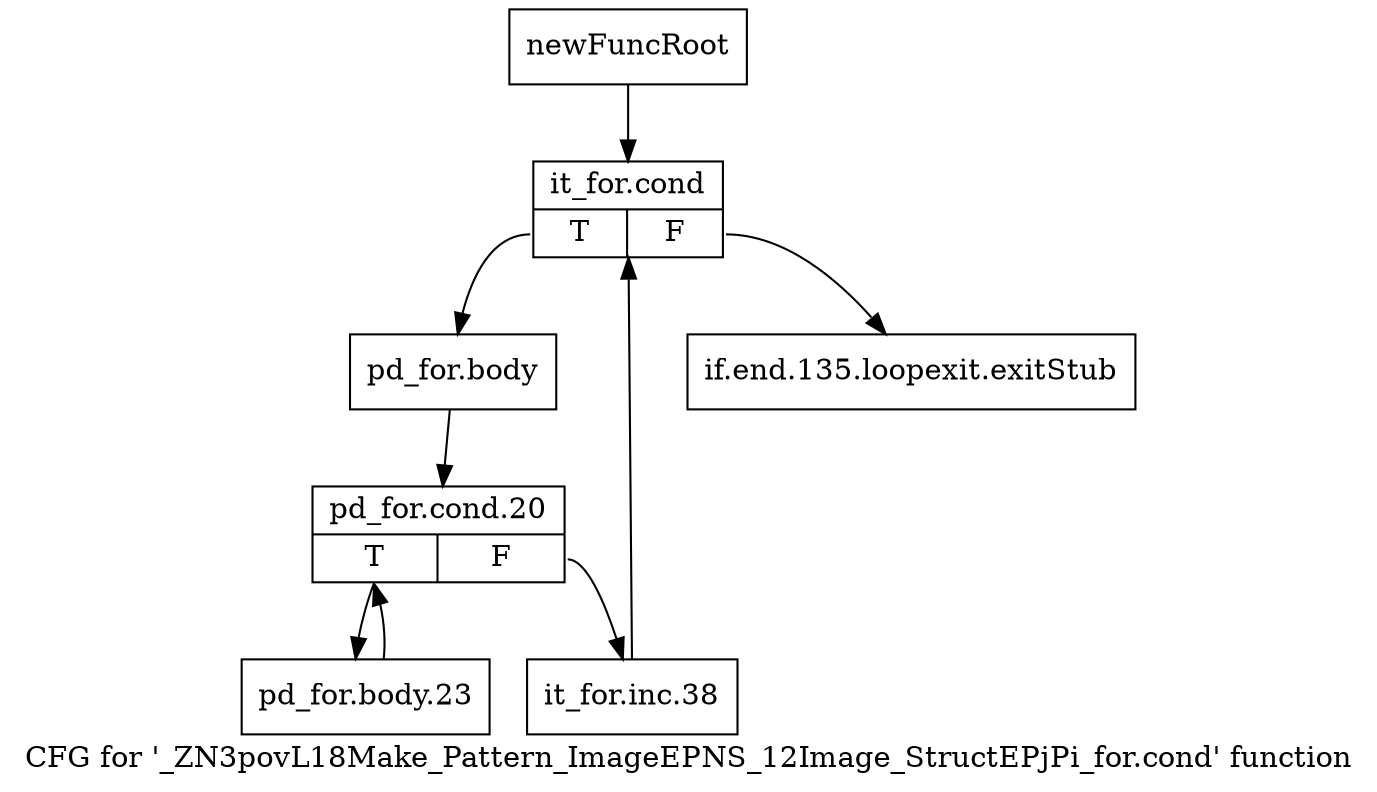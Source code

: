 digraph "CFG for '_ZN3povL18Make_Pattern_ImageEPNS_12Image_StructEPjPi_for.cond' function" {
	label="CFG for '_ZN3povL18Make_Pattern_ImageEPNS_12Image_StructEPjPi_for.cond' function";

	Node0x2899530 [shape=record,label="{newFuncRoot}"];
	Node0x2899530 -> Node0x28995d0;
	Node0x2899580 [shape=record,label="{if.end.135.loopexit.exitStub}"];
	Node0x28995d0 [shape=record,label="{it_for.cond|{<s0>T|<s1>F}}"];
	Node0x28995d0:s0 -> Node0x28b93e0;
	Node0x28995d0:s1 -> Node0x2899580;
	Node0x28b93e0 [shape=record,label="{pd_for.body}"];
	Node0x28b93e0 -> Node0x28b9430;
	Node0x28b9430 [shape=record,label="{pd_for.cond.20|{<s0>T|<s1>F}}"];
	Node0x28b9430:s0 -> Node0x28b94d0;
	Node0x28b9430:s1 -> Node0x28b9480;
	Node0x28b9480 [shape=record,label="{it_for.inc.38}"];
	Node0x28b9480 -> Node0x28995d0;
	Node0x28b94d0 [shape=record,label="{pd_for.body.23}"];
	Node0x28b94d0 -> Node0x28b9430;
}
